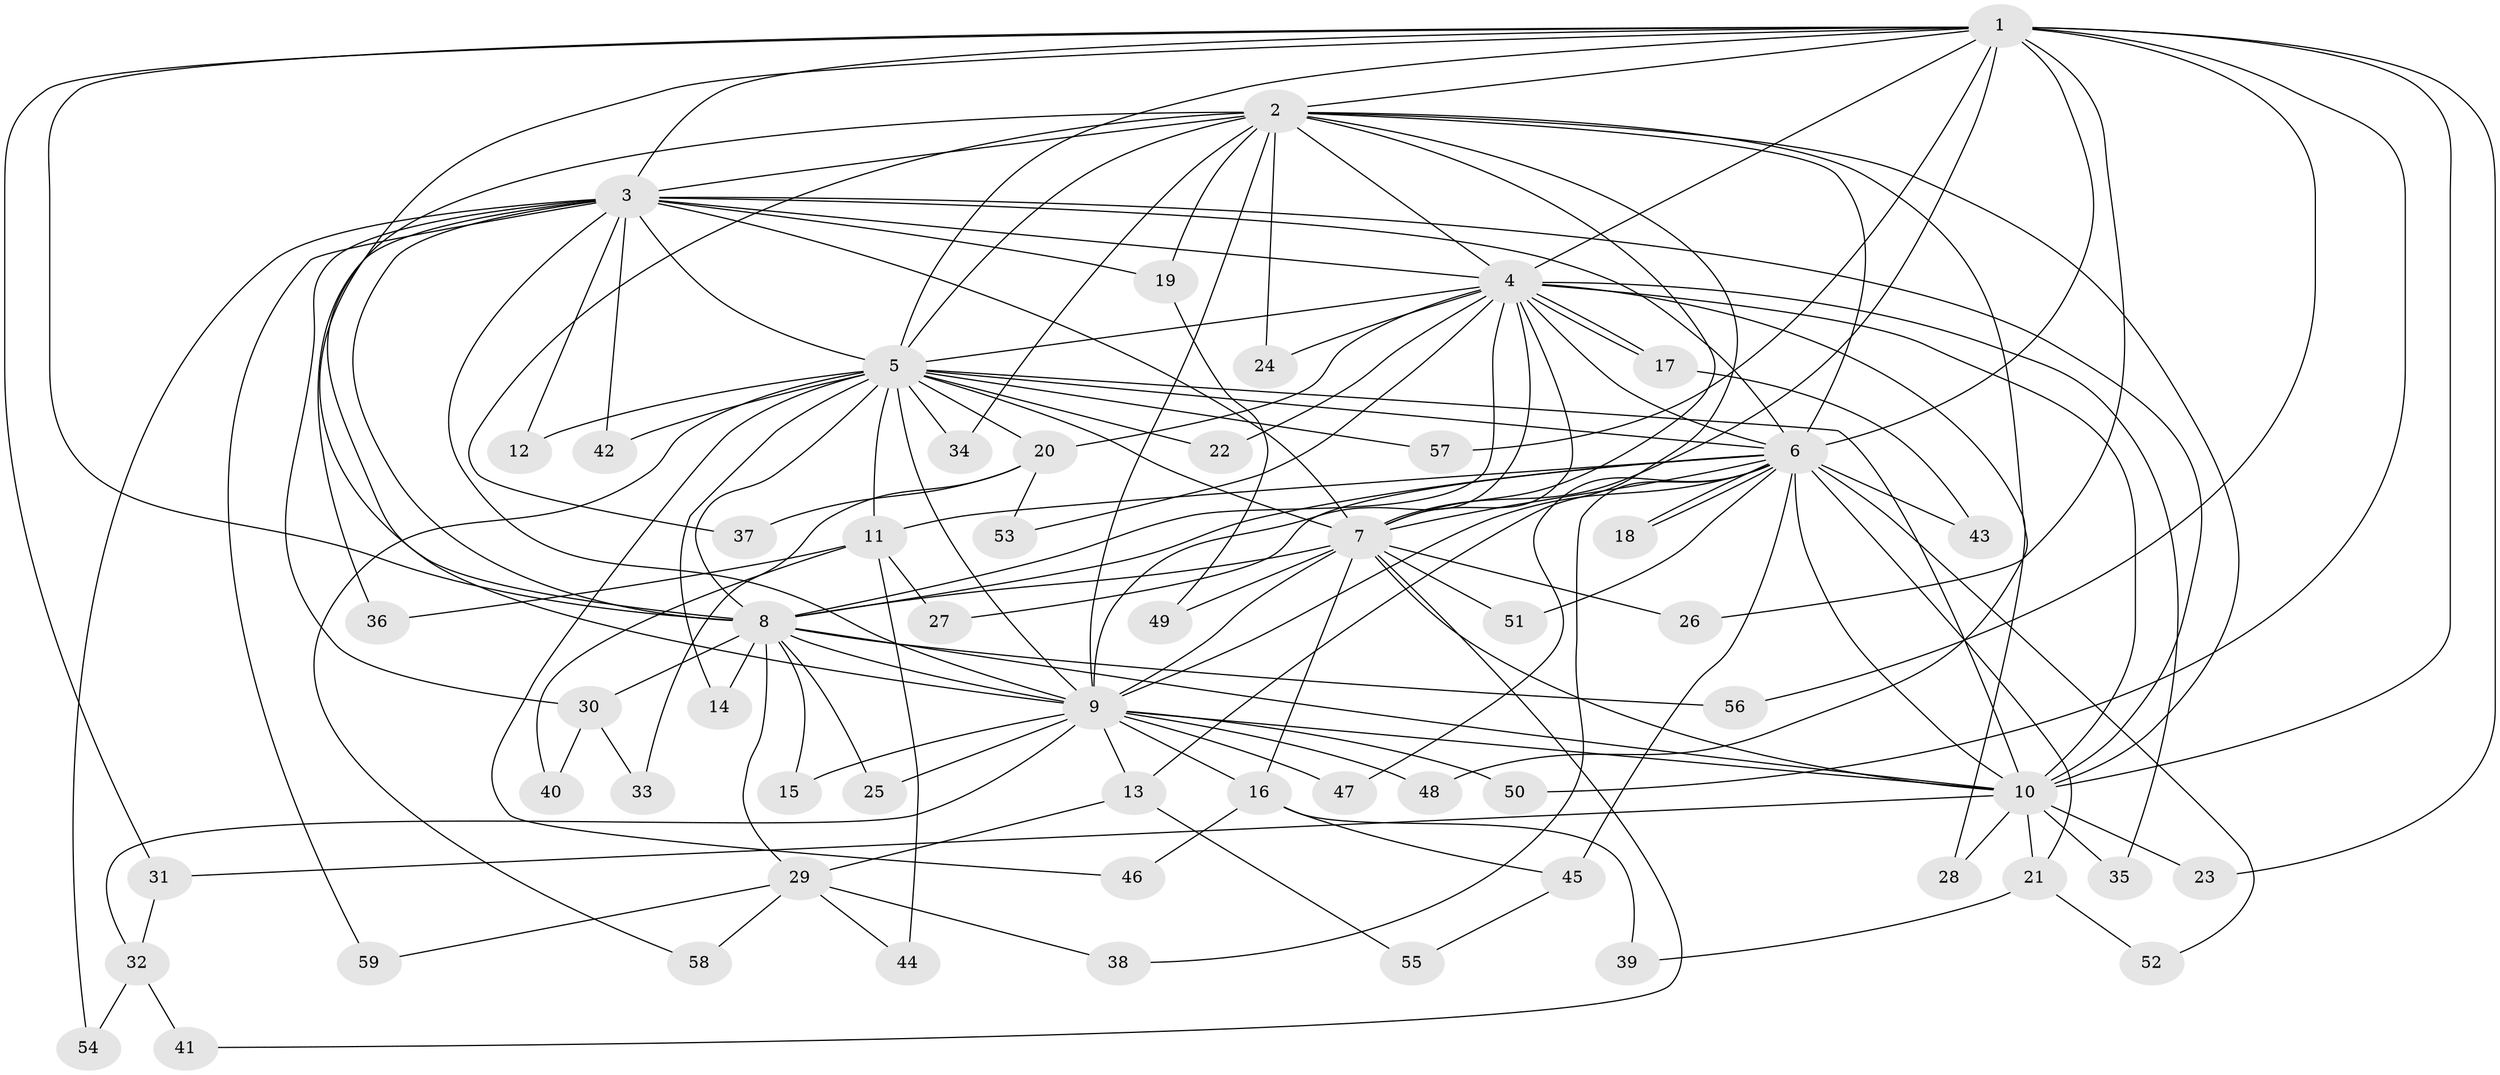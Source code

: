 // coarse degree distribution, {12: 0.08333333333333333, 9: 0.041666666666666664, 11: 0.08333333333333333, 10: 0.041666666666666664, 13: 0.041666666666666664, 5: 0.08333333333333333, 4: 0.08333333333333333, 7: 0.08333333333333333, 2: 0.3333333333333333, 6: 0.041666666666666664, 3: 0.08333333333333333}
// Generated by graph-tools (version 1.1) at 2025/49/03/04/25 22:49:33]
// undirected, 59 vertices, 143 edges
graph export_dot {
  node [color=gray90,style=filled];
  1;
  2;
  3;
  4;
  5;
  6;
  7;
  8;
  9;
  10;
  11;
  12;
  13;
  14;
  15;
  16;
  17;
  18;
  19;
  20;
  21;
  22;
  23;
  24;
  25;
  26;
  27;
  28;
  29;
  30;
  31;
  32;
  33;
  34;
  35;
  36;
  37;
  38;
  39;
  40;
  41;
  42;
  43;
  44;
  45;
  46;
  47;
  48;
  49;
  50;
  51;
  52;
  53;
  54;
  55;
  56;
  57;
  58;
  59;
  1 -- 2;
  1 -- 3;
  1 -- 4;
  1 -- 5;
  1 -- 6;
  1 -- 7;
  1 -- 8;
  1 -- 9;
  1 -- 10;
  1 -- 23;
  1 -- 26;
  1 -- 31;
  1 -- 50;
  1 -- 56;
  1 -- 57;
  2 -- 3;
  2 -- 4;
  2 -- 5;
  2 -- 6;
  2 -- 7;
  2 -- 8;
  2 -- 9;
  2 -- 10;
  2 -- 13;
  2 -- 19;
  2 -- 24;
  2 -- 34;
  2 -- 37;
  2 -- 48;
  3 -- 4;
  3 -- 5;
  3 -- 6;
  3 -- 7;
  3 -- 8;
  3 -- 9;
  3 -- 10;
  3 -- 12;
  3 -- 19;
  3 -- 30;
  3 -- 36;
  3 -- 42;
  3 -- 54;
  3 -- 59;
  4 -- 5;
  4 -- 6;
  4 -- 7;
  4 -- 8;
  4 -- 9;
  4 -- 10;
  4 -- 17;
  4 -- 17;
  4 -- 20;
  4 -- 22;
  4 -- 24;
  4 -- 28;
  4 -- 35;
  4 -- 53;
  5 -- 6;
  5 -- 7;
  5 -- 8;
  5 -- 9;
  5 -- 10;
  5 -- 11;
  5 -- 12;
  5 -- 14;
  5 -- 20;
  5 -- 22;
  5 -- 34;
  5 -- 42;
  5 -- 46;
  5 -- 57;
  5 -- 58;
  6 -- 7;
  6 -- 8;
  6 -- 9;
  6 -- 10;
  6 -- 11;
  6 -- 18;
  6 -- 18;
  6 -- 21;
  6 -- 27;
  6 -- 38;
  6 -- 43;
  6 -- 45;
  6 -- 47;
  6 -- 51;
  6 -- 52;
  7 -- 8;
  7 -- 9;
  7 -- 10;
  7 -- 16;
  7 -- 26;
  7 -- 41;
  7 -- 49;
  7 -- 51;
  8 -- 9;
  8 -- 10;
  8 -- 14;
  8 -- 15;
  8 -- 25;
  8 -- 29;
  8 -- 30;
  8 -- 56;
  9 -- 10;
  9 -- 13;
  9 -- 15;
  9 -- 16;
  9 -- 25;
  9 -- 32;
  9 -- 47;
  9 -- 48;
  9 -- 50;
  10 -- 21;
  10 -- 23;
  10 -- 28;
  10 -- 31;
  10 -- 35;
  11 -- 27;
  11 -- 36;
  11 -- 40;
  11 -- 44;
  13 -- 29;
  13 -- 55;
  16 -- 39;
  16 -- 45;
  16 -- 46;
  17 -- 43;
  19 -- 49;
  20 -- 33;
  20 -- 37;
  20 -- 53;
  21 -- 39;
  21 -- 52;
  29 -- 38;
  29 -- 44;
  29 -- 58;
  29 -- 59;
  30 -- 33;
  30 -- 40;
  31 -- 32;
  32 -- 41;
  32 -- 54;
  45 -- 55;
}
